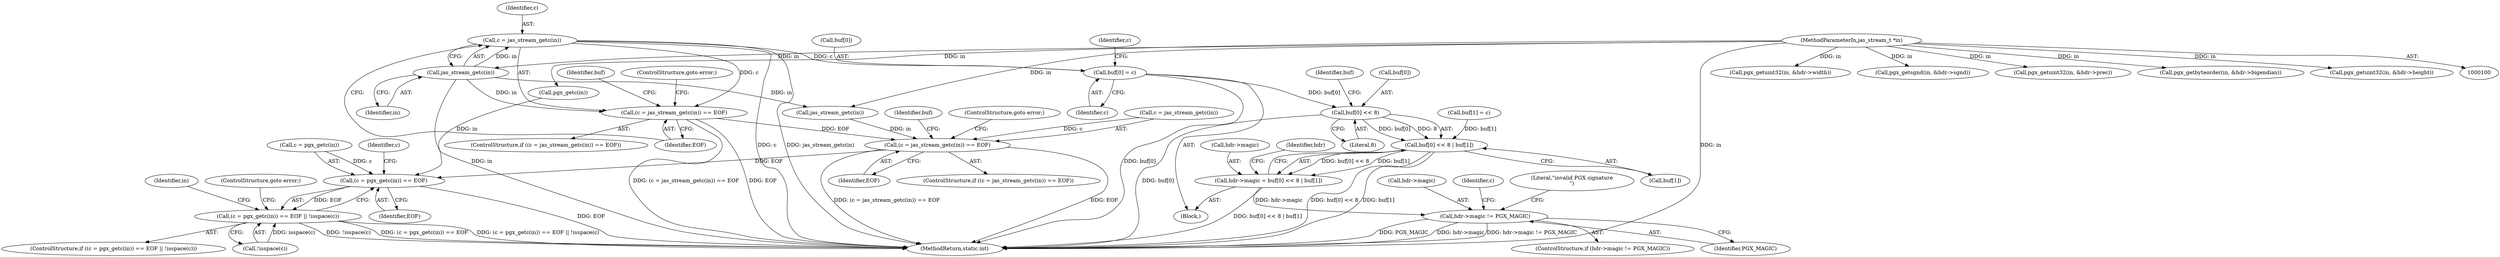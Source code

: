 digraph "0_jasper_d42b2388f7f8e0332c846675133acea151fc557a_44@API" {
"1000108" [label="(Call,c = jas_stream_getc(in))"];
"1000110" [label="(Call,jas_stream_getc(in))"];
"1000101" [label="(MethodParameterIn,jas_stream_t *in)"];
"1000107" [label="(Call,(c = jas_stream_getc(in)) == EOF)"];
"1000121" [label="(Call,(c = jas_stream_getc(in)) == EOF)"];
"1000159" [label="(Call,(c = pgx_getc(in)) == EOF)"];
"1000158" [label="(Call,(c = pgx_getc(in)) == EOF || !isspace(c))"];
"1000115" [label="(Call,buf[0] = c)"];
"1000139" [label="(Call,buf[0] << 8)"];
"1000138" [label="(Call,buf[0] << 8 | buf[1])"];
"1000134" [label="(Call,hdr->magic = buf[0] << 8 | buf[1])"];
"1000148" [label="(Call,hdr->magic != PGX_MAGIC)"];
"1000108" [label="(Call,c = jas_stream_getc(in))"];
"1000116" [label="(Call,buf[0])"];
"1000109" [label="(Identifier,c)"];
"1000111" [label="(Identifier,in)"];
"1000117" [label="(Identifier,buf)"];
"1000138" [label="(Call,buf[0] << 8 | buf[1])"];
"1000204" [label="(Call,pgx_getuint32(in, &hdr->width))"];
"1000101" [label="(MethodParameterIn,jas_stream_t *in)"];
"1000106" [label="(ControlStructure,if ((c = jas_stream_getc(in)) == EOF))"];
"1000182" [label="(Call,pgx_getsgnd(in, &hdr->sgnd))"];
"1000145" [label="(Identifier,buf)"];
"1000114" [label="(ControlStructure,goto error;)"];
"1000157" [label="(ControlStructure,if ((c = pgx_getc(in)) == EOF || !isspace(c)))"];
"1000167" [label="(Identifier,c)"];
"1000120" [label="(ControlStructure,if ((c = jas_stream_getc(in)) == EOF))"];
"1000110" [label="(Call,jas_stream_getc(in))"];
"1000115" [label="(Call,buf[0] = c)"];
"1000144" [label="(Call,buf[1])"];
"1000119" [label="(Identifier,c)"];
"1000124" [label="(Call,jas_stream_getc(in))"];
"1000140" [label="(Call,buf[0])"];
"1000193" [label="(Call,pgx_getuint32(in, &hdr->prec))"];
"1000135" [label="(Call,hdr->magic)"];
"1000155" [label="(Literal,\"invalid PGX signature\n\")"];
"1000123" [label="(Identifier,c)"];
"1000129" [label="(Call,buf[1] = c)"];
"1000147" [label="(ControlStructure,if (hdr->magic != PGX_MAGIC))"];
"1000131" [label="(Identifier,buf)"];
"1000150" [label="(Identifier,hdr)"];
"1000152" [label="(Identifier,PGX_MAGIC)"];
"1000112" [label="(Identifier,EOF)"];
"1000159" [label="(Call,(c = pgx_getc(in)) == EOF)"];
"1000128" [label="(ControlStructure,goto error;)"];
"1000165" [label="(Call,!isspace(c))"];
"1000149" [label="(Call,hdr->magic)"];
"1000231" [label="(MethodReturn,static int)"];
"1000172" [label="(Identifier,in)"];
"1000161" [label="(Identifier,c)"];
"1000158" [label="(Call,(c = pgx_getc(in)) == EOF || !isspace(c))"];
"1000107" [label="(Call,(c = jas_stream_getc(in)) == EOF)"];
"1000134" [label="(Call,hdr->magic = buf[0] << 8 | buf[1])"];
"1000148" [label="(Call,hdr->magic != PGX_MAGIC)"];
"1000171" [label="(Call,pgx_getbyteorder(in, &hdr->bigendian))"];
"1000122" [label="(Call,c = jas_stream_getc(in))"];
"1000164" [label="(Identifier,EOF)"];
"1000162" [label="(Call,pgx_getc(in))"];
"1000160" [label="(Call,c = pgx_getc(in))"];
"1000169" [label="(ControlStructure,goto error;)"];
"1000103" [label="(Block,)"];
"1000139" [label="(Call,buf[0] << 8)"];
"1000126" [label="(Identifier,EOF)"];
"1000143" [label="(Literal,8)"];
"1000215" [label="(Call,pgx_getuint32(in, &hdr->height))"];
"1000121" [label="(Call,(c = jas_stream_getc(in)) == EOF)"];
"1000108" -> "1000107"  [label="AST: "];
"1000108" -> "1000110"  [label="CFG: "];
"1000109" -> "1000108"  [label="AST: "];
"1000110" -> "1000108"  [label="AST: "];
"1000112" -> "1000108"  [label="CFG: "];
"1000108" -> "1000231"  [label="DDG: c"];
"1000108" -> "1000231"  [label="DDG: jas_stream_getc(in)"];
"1000108" -> "1000107"  [label="DDG: c"];
"1000110" -> "1000108"  [label="DDG: in"];
"1000108" -> "1000115"  [label="DDG: c"];
"1000110" -> "1000111"  [label="CFG: "];
"1000111" -> "1000110"  [label="AST: "];
"1000110" -> "1000231"  [label="DDG: in"];
"1000110" -> "1000107"  [label="DDG: in"];
"1000101" -> "1000110"  [label="DDG: in"];
"1000110" -> "1000124"  [label="DDG: in"];
"1000101" -> "1000100"  [label="AST: "];
"1000101" -> "1000231"  [label="DDG: in"];
"1000101" -> "1000124"  [label="DDG: in"];
"1000101" -> "1000162"  [label="DDG: in"];
"1000101" -> "1000171"  [label="DDG: in"];
"1000101" -> "1000182"  [label="DDG: in"];
"1000101" -> "1000193"  [label="DDG: in"];
"1000101" -> "1000204"  [label="DDG: in"];
"1000101" -> "1000215"  [label="DDG: in"];
"1000107" -> "1000106"  [label="AST: "];
"1000107" -> "1000112"  [label="CFG: "];
"1000112" -> "1000107"  [label="AST: "];
"1000114" -> "1000107"  [label="CFG: "];
"1000117" -> "1000107"  [label="CFG: "];
"1000107" -> "1000231"  [label="DDG: (c = jas_stream_getc(in)) == EOF"];
"1000107" -> "1000231"  [label="DDG: EOF"];
"1000107" -> "1000121"  [label="DDG: EOF"];
"1000121" -> "1000120"  [label="AST: "];
"1000121" -> "1000126"  [label="CFG: "];
"1000122" -> "1000121"  [label="AST: "];
"1000126" -> "1000121"  [label="AST: "];
"1000128" -> "1000121"  [label="CFG: "];
"1000131" -> "1000121"  [label="CFG: "];
"1000121" -> "1000231"  [label="DDG: EOF"];
"1000121" -> "1000231"  [label="DDG: (c = jas_stream_getc(in)) == EOF"];
"1000122" -> "1000121"  [label="DDG: c"];
"1000124" -> "1000121"  [label="DDG: in"];
"1000121" -> "1000159"  [label="DDG: EOF"];
"1000159" -> "1000158"  [label="AST: "];
"1000159" -> "1000164"  [label="CFG: "];
"1000160" -> "1000159"  [label="AST: "];
"1000164" -> "1000159"  [label="AST: "];
"1000167" -> "1000159"  [label="CFG: "];
"1000158" -> "1000159"  [label="CFG: "];
"1000159" -> "1000231"  [label="DDG: EOF"];
"1000159" -> "1000158"  [label="DDG: EOF"];
"1000160" -> "1000159"  [label="DDG: c"];
"1000162" -> "1000159"  [label="DDG: in"];
"1000158" -> "1000157"  [label="AST: "];
"1000158" -> "1000165"  [label="CFG: "];
"1000165" -> "1000158"  [label="AST: "];
"1000169" -> "1000158"  [label="CFG: "];
"1000172" -> "1000158"  [label="CFG: "];
"1000158" -> "1000231"  [label="DDG: (c = pgx_getc(in)) == EOF"];
"1000158" -> "1000231"  [label="DDG: (c = pgx_getc(in)) == EOF || !isspace(c)"];
"1000158" -> "1000231"  [label="DDG: !isspace(c)"];
"1000165" -> "1000158"  [label="DDG: isspace(c)"];
"1000115" -> "1000103"  [label="AST: "];
"1000115" -> "1000119"  [label="CFG: "];
"1000116" -> "1000115"  [label="AST: "];
"1000119" -> "1000115"  [label="AST: "];
"1000123" -> "1000115"  [label="CFG: "];
"1000115" -> "1000231"  [label="DDG: buf[0]"];
"1000115" -> "1000139"  [label="DDG: buf[0]"];
"1000139" -> "1000138"  [label="AST: "];
"1000139" -> "1000143"  [label="CFG: "];
"1000140" -> "1000139"  [label="AST: "];
"1000143" -> "1000139"  [label="AST: "];
"1000145" -> "1000139"  [label="CFG: "];
"1000139" -> "1000231"  [label="DDG: buf[0]"];
"1000139" -> "1000138"  [label="DDG: buf[0]"];
"1000139" -> "1000138"  [label="DDG: 8"];
"1000138" -> "1000134"  [label="AST: "];
"1000138" -> "1000144"  [label="CFG: "];
"1000144" -> "1000138"  [label="AST: "];
"1000134" -> "1000138"  [label="CFG: "];
"1000138" -> "1000231"  [label="DDG: buf[0] << 8"];
"1000138" -> "1000231"  [label="DDG: buf[1]"];
"1000138" -> "1000134"  [label="DDG: buf[0] << 8"];
"1000138" -> "1000134"  [label="DDG: buf[1]"];
"1000129" -> "1000138"  [label="DDG: buf[1]"];
"1000134" -> "1000103"  [label="AST: "];
"1000135" -> "1000134"  [label="AST: "];
"1000150" -> "1000134"  [label="CFG: "];
"1000134" -> "1000231"  [label="DDG: buf[0] << 8 | buf[1]"];
"1000134" -> "1000148"  [label="DDG: hdr->magic"];
"1000148" -> "1000147"  [label="AST: "];
"1000148" -> "1000152"  [label="CFG: "];
"1000149" -> "1000148"  [label="AST: "];
"1000152" -> "1000148"  [label="AST: "];
"1000155" -> "1000148"  [label="CFG: "];
"1000161" -> "1000148"  [label="CFG: "];
"1000148" -> "1000231"  [label="DDG: PGX_MAGIC"];
"1000148" -> "1000231"  [label="DDG: hdr->magic"];
"1000148" -> "1000231"  [label="DDG: hdr->magic != PGX_MAGIC"];
}
